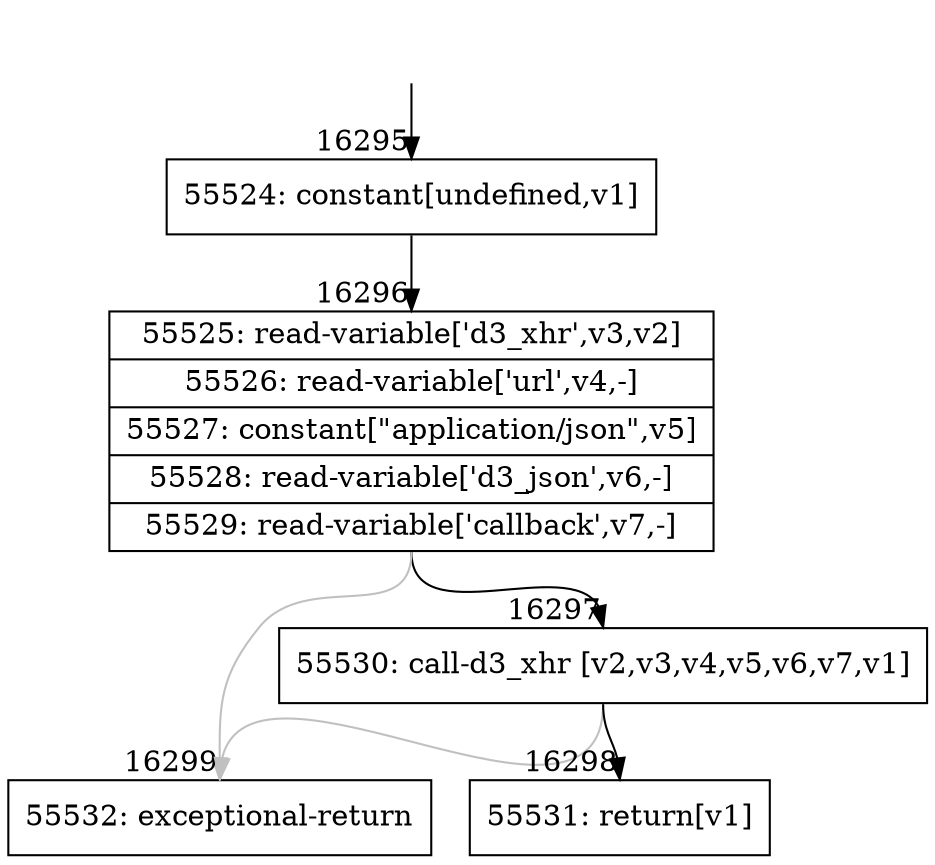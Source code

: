 digraph {
rankdir="TD"
BB_entry1506[shape=none,label=""];
BB_entry1506 -> BB16295 [tailport=s, headport=n, headlabel="    16295"]
BB16295 [shape=record label="{55524: constant[undefined,v1]}" ] 
BB16295 -> BB16296 [tailport=s, headport=n, headlabel="      16296"]
BB16296 [shape=record label="{55525: read-variable['d3_xhr',v3,v2]|55526: read-variable['url',v4,-]|55527: constant[\"application/json\",v5]|55528: read-variable['d3_json',v6,-]|55529: read-variable['callback',v7,-]}" ] 
BB16296 -> BB16297 [tailport=s, headport=n, headlabel="      16297"]
BB16296 -> BB16299 [tailport=s, headport=n, color=gray, headlabel="      16299"]
BB16297 [shape=record label="{55530: call-d3_xhr [v2,v3,v4,v5,v6,v7,v1]}" ] 
BB16297 -> BB16298 [tailport=s, headport=n, headlabel="      16298"]
BB16297 -> BB16299 [tailport=s, headport=n, color=gray]
BB16298 [shape=record label="{55531: return[v1]}" ] 
BB16299 [shape=record label="{55532: exceptional-return}" ] 
//#$~ 9486
}
